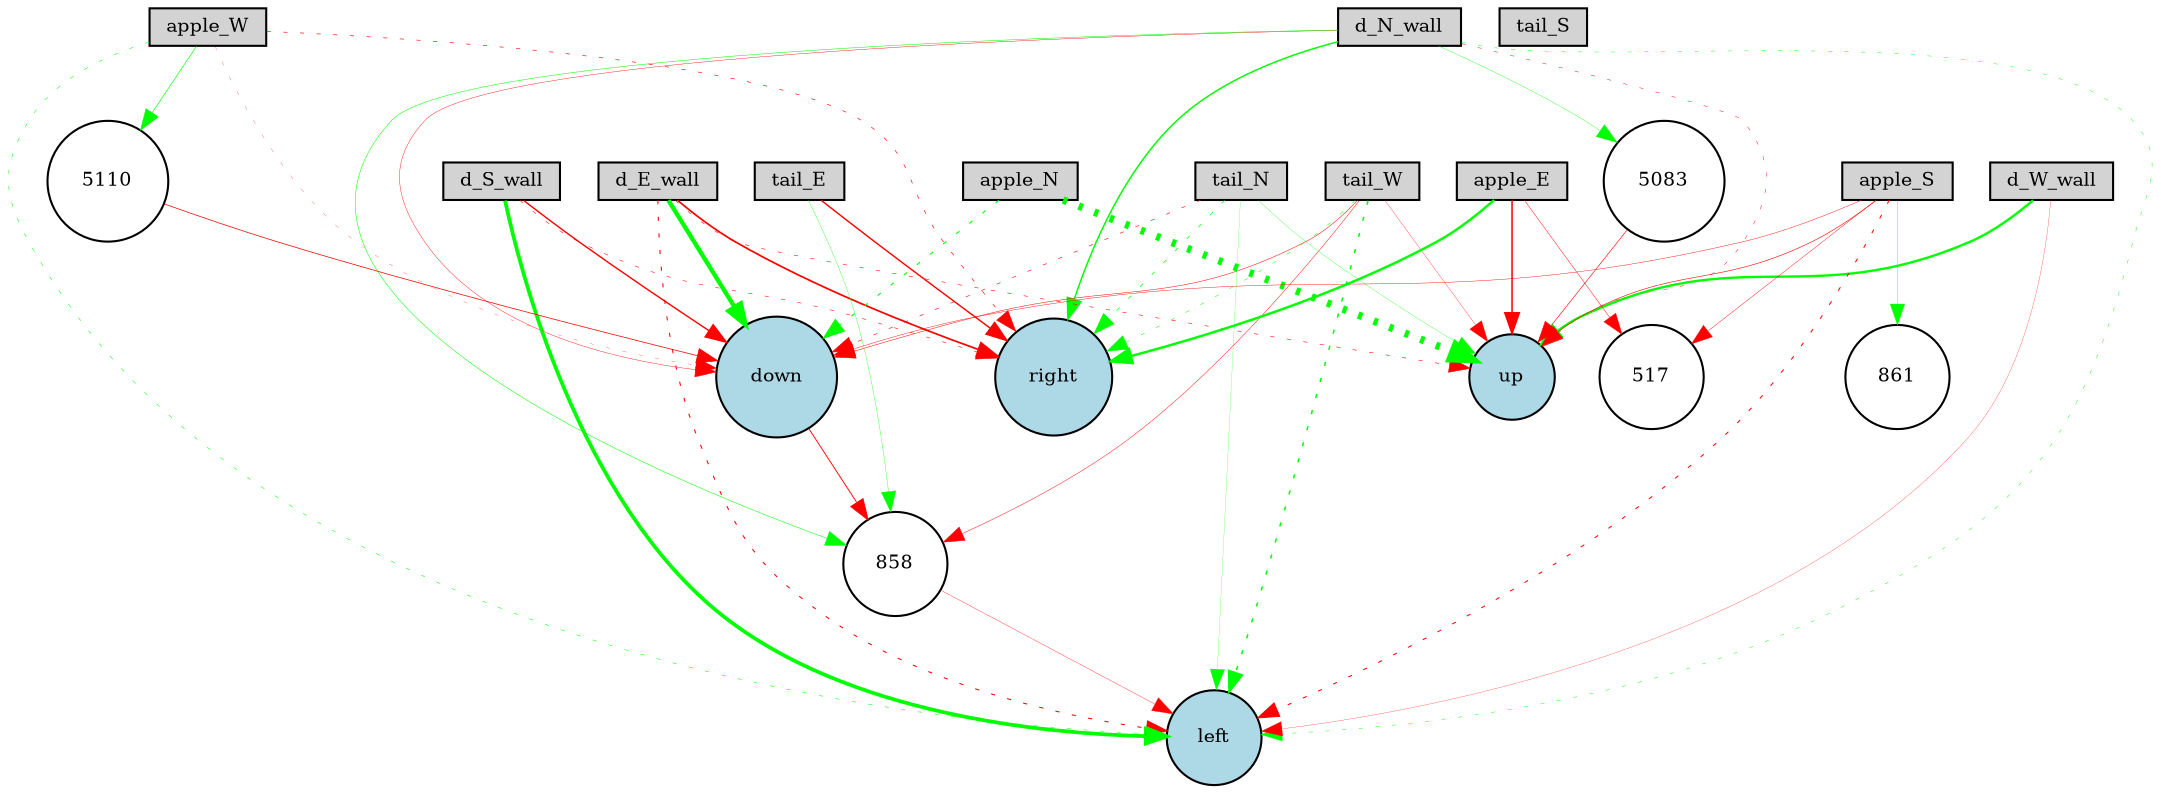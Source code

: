 digraph {
	node [fontsize=9 height=0.2 shape=circle width=0.2]
	d_N_wall [fillcolor=lightgray shape=box style=filled]
	d_S_wall [fillcolor=lightgray shape=box style=filled]
	d_E_wall [fillcolor=lightgray shape=box style=filled]
	d_W_wall [fillcolor=lightgray shape=box style=filled]
	tail_N [fillcolor=lightgray shape=box style=filled]
	tail_S [fillcolor=lightgray shape=box style=filled]
	tail_E [fillcolor=lightgray shape=box style=filled]
	tail_W [fillcolor=lightgray shape=box style=filled]
	apple_N [fillcolor=lightgray shape=box style=filled]
	apple_S [fillcolor=lightgray shape=box style=filled]
	apple_E [fillcolor=lightgray shape=box style=filled]
	apple_W [fillcolor=lightgray shape=box style=filled]
	up [fillcolor=lightblue style=filled]
	left [fillcolor=lightblue style=filled]
	down [fillcolor=lightblue style=filled]
	right [fillcolor=lightblue style=filled]
	517 [fillcolor=white style=filled]
	5110 [fillcolor=white style=filled]
	858 [fillcolor=white style=filled]
	5083 [fillcolor=white style=filled]
	861 [fillcolor=white style=filled]
	d_N_wall -> up [color=red penwidth=0.2152505952646137 style=dotted]
	d_N_wall -> left [color=green penwidth=0.208640150692506 style=dotted]
	d_N_wall -> right [color=green penwidth=0.6984089570828553 style=solid]
	d_S_wall -> left [color=green penwidth=1.781773318175599 style=solid]
	d_S_wall -> down [color=red penwidth=0.6755325083686358 style=solid]
	d_S_wall -> right [color=red penwidth=0.2576045300066243 style=dotted]
	d_E_wall -> up [color=red penwidth=0.2715341699594603 style=dotted]
	d_E_wall -> left [color=red penwidth=0.5070407312281044 style=dotted]
	d_E_wall -> down [color=green penwidth=2.0733230559422626 style=solid]
	d_E_wall -> right [color=red penwidth=0.826482596898038 style=solid]
	d_W_wall -> up [color=green penwidth=1.1359169381646708 style=solid]
	d_W_wall -> left [color=red penwidth=0.12589373658969616 style=solid]
	tail_N -> up [color=green penwidth=0.14083866176074017 style=solid]
	tail_N -> left [color=green penwidth=0.1035555708217305 style=solid]
	tail_N -> down [color=red penwidth=0.28694224180273586 style=dotted]
	tail_N -> right [color=green penwidth=0.3491044098315138 style=dotted]
	tail_E -> right [color=red penwidth=0.6767340126382095 style=solid]
	tail_W -> up [color=red penwidth=0.14394537051451994 style=solid]
	tail_W -> left [color=green penwidth=0.728229622297711 style=dotted]
	tail_W -> right [color=green penwidth=0.23957878107086167 style=dotted]
	apple_N -> up [color=green penwidth=3.62408690711738 style=dotted]
	apple_N -> down [color=green penwidth=0.5155561617594476 style=dotted]
	apple_S -> up [color=red penwidth=0.2832532551164054 style=solid]
	apple_S -> left [color=red penwidth=0.4911372083433283 style=dotted]
	apple_S -> down [color=red penwidth=0.2031860461826685 style=solid]
	apple_E -> right [color=green penwidth=1.1612741347339668 style=solid]
	apple_W -> left [color=green penwidth=0.25459514761092655 style=dotted]
	apple_W -> down [color=red penwidth=0.12094521513574487 style=dotted]
	apple_W -> right [color=red penwidth=0.3057698500738606 style=dotted]
	apple_S -> 517 [color=red penwidth=0.2002154311817852 style=solid]
	tail_E -> 858 [color=green penwidth=0.1568687331314902 style=solid]
	858 -> left [color=red penwidth=0.1639844389477602 style=solid]
	apple_S -> 861 [color=green penwidth=0.17392672173892898 style=solid]
	tail_W -> 858 [color=red penwidth=0.21553100574754752 style=solid]
	apple_E -> up [color=red penwidth=0.7323686188450534 style=solid]
	d_N_wall -> 858 [color=green penwidth=0.24296041244076774 style=solid]
	tail_W -> down [color=red penwidth=0.23676404668647266 style=solid]
	apple_E -> 517 [color=red penwidth=0.21851688680420484 style=solid]
	d_N_wall -> down [color=red penwidth=0.19341717147368717 style=solid]
	d_N_wall -> 5083 [color=green penwidth=0.1654547226066001 style=solid]
	5083 -> up [color=red penwidth=0.28722497751468024 style=solid]
	down -> 858 [color=red penwidth=0.4345171580363951 style=solid]
	apple_W -> 5110 [color=green penwidth=0.3055618803906256 style=solid]
	5110 -> down [color=red penwidth=0.3511337636191003 style=solid]
}

